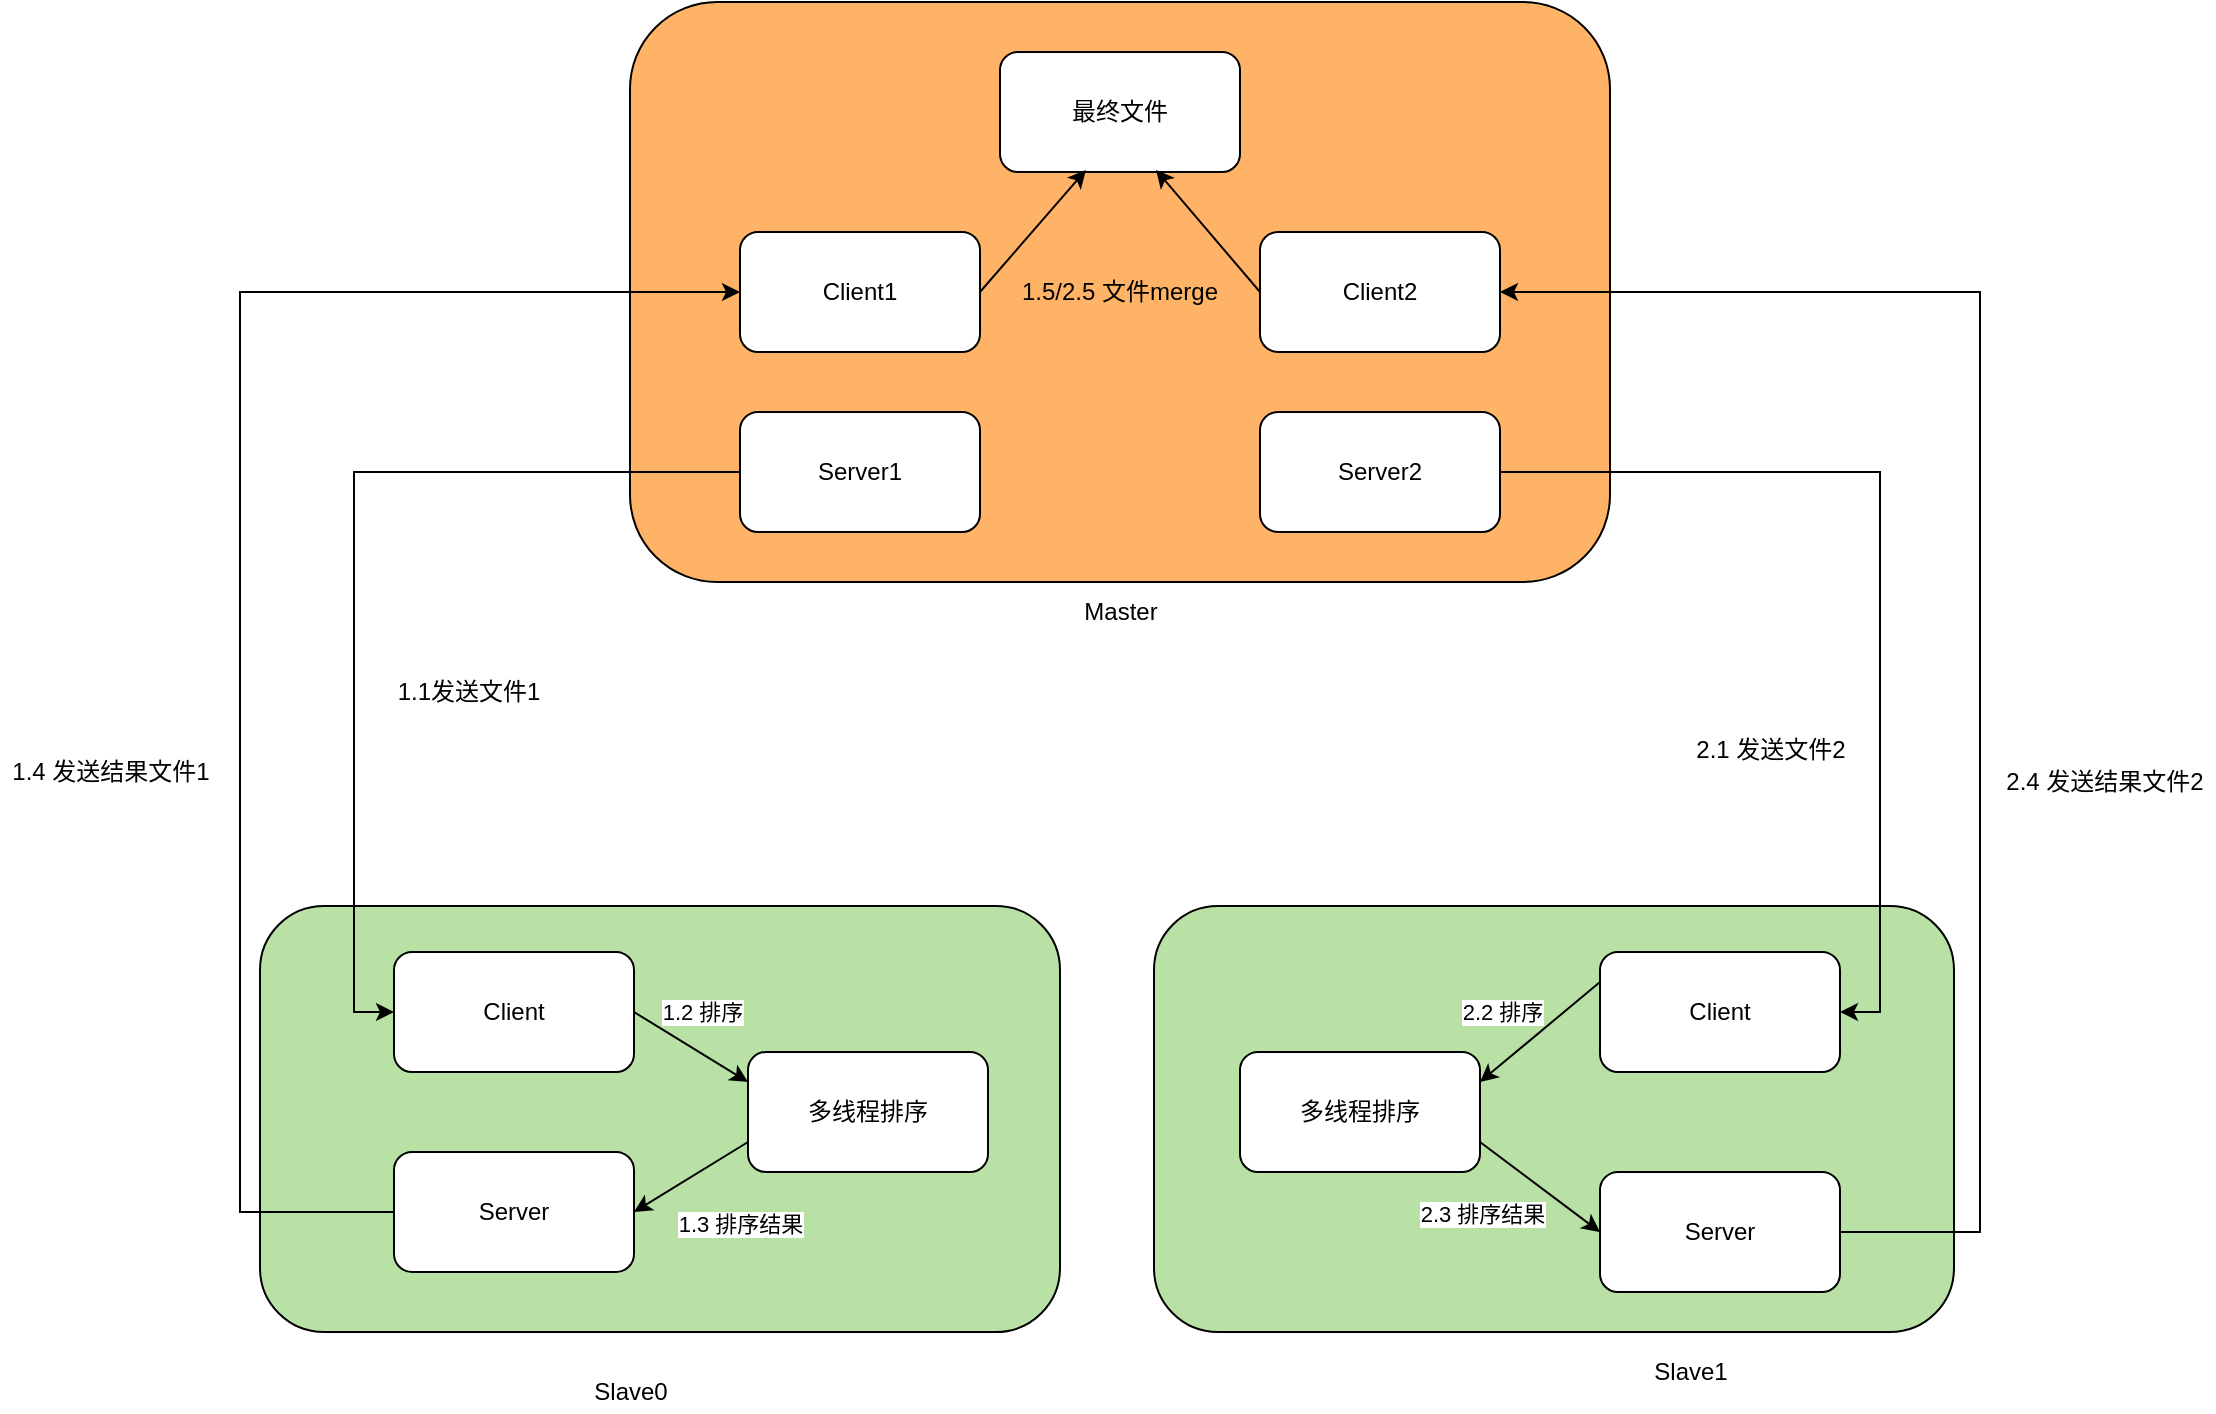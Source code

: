 <mxfile version="13.3.5" type="device"><diagram id="ws69jl7RBUMV4npU3pFZ" name="Page-1"><mxGraphModel dx="1933" dy="822" grid="1" gridSize="10" guides="1" tooltips="1" connect="1" arrows="1" fold="1" page="1" pageScale="1" pageWidth="827" pageHeight="1169" math="0" shadow="0"><root><mxCell id="0"/><mxCell id="1" parent="0"/><mxCell id="bpf2vzx3Kxmqa84VOOEK-2" value="1.5/2.5 文件merge" style="rounded=1;whiteSpace=wrap;html=1;fillColor=#FFB366;" parent="1" vertex="1"><mxGeometry x="295" y="45" width="490" height="290" as="geometry"/></mxCell><mxCell id="bpf2vzx3Kxmqa84VOOEK-3" value="Master" style="text;html=1;align=center;verticalAlign=middle;resizable=0;points=[];autosize=1;" parent="1" vertex="1"><mxGeometry x="515" y="340" width="50" height="20" as="geometry"/></mxCell><mxCell id="bpf2vzx3Kxmqa84VOOEK-4" value="Server1" style="rounded=1;whiteSpace=wrap;html=1;" parent="1" vertex="1"><mxGeometry x="350" y="250" width="120" height="60" as="geometry"/></mxCell><mxCell id="bpf2vzx3Kxmqa84VOOEK-5" value="Client1" style="rounded=1;whiteSpace=wrap;html=1;" parent="1" vertex="1"><mxGeometry x="350" y="160" width="120" height="60" as="geometry"/></mxCell><mxCell id="bpf2vzx3Kxmqa84VOOEK-6" value="Server2" style="rounded=1;whiteSpace=wrap;html=1;" parent="1" vertex="1"><mxGeometry x="610" y="250" width="120" height="60" as="geometry"/></mxCell><mxCell id="bpf2vzx3Kxmqa84VOOEK-7" value="Client2" style="rounded=1;whiteSpace=wrap;html=1;" parent="1" vertex="1"><mxGeometry x="610" y="160" width="120" height="60" as="geometry"/></mxCell><mxCell id="bpf2vzx3Kxmqa84VOOEK-8" value="" style="rounded=1;whiteSpace=wrap;html=1;fillColor=#B9E0A5;" parent="1" vertex="1"><mxGeometry x="110" y="497" width="400" height="213" as="geometry"/></mxCell><mxCell id="bpf2vzx3Kxmqa84VOOEK-10" value="Client" style="rounded=1;whiteSpace=wrap;html=1;" parent="1" vertex="1"><mxGeometry x="177" y="520" width="120" height="60" as="geometry"/></mxCell><mxCell id="bpf2vzx3Kxmqa84VOOEK-31" style="edgeStyle=orthogonalEdgeStyle;rounded=0;orthogonalLoop=1;jettySize=auto;html=1;exitX=0;exitY=0.5;exitDx=0;exitDy=0;entryX=0;entryY=0.5;entryDx=0;entryDy=0;" parent="1" source="bpf2vzx3Kxmqa84VOOEK-11" target="bpf2vzx3Kxmqa84VOOEK-5" edge="1"><mxGeometry relative="1" as="geometry"><Array as="points"><mxPoint x="100" y="650"/><mxPoint x="100" y="190"/></Array></mxGeometry></mxCell><mxCell id="bpf2vzx3Kxmqa84VOOEK-11" value="Server" style="rounded=1;whiteSpace=wrap;html=1;" parent="1" vertex="1"><mxGeometry x="177" y="620" width="120" height="60" as="geometry"/></mxCell><mxCell id="bpf2vzx3Kxmqa84VOOEK-12" value="多线程排序" style="rounded=1;whiteSpace=wrap;html=1;" parent="1" vertex="1"><mxGeometry x="354" y="570" width="120" height="60" as="geometry"/></mxCell><mxCell id="bpf2vzx3Kxmqa84VOOEK-13" value="" style="rounded=1;whiteSpace=wrap;html=1;fillColor=#B9E0A5;" parent="1" vertex="1"><mxGeometry x="557" y="497" width="400" height="213" as="geometry"/></mxCell><mxCell id="bpf2vzx3Kxmqa84VOOEK-14" value="Client" style="rounded=1;whiteSpace=wrap;html=1;" parent="1" vertex="1"><mxGeometry x="780" y="520" width="120" height="60" as="geometry"/></mxCell><mxCell id="bpf2vzx3Kxmqa84VOOEK-40" style="edgeStyle=orthogonalEdgeStyle;rounded=0;orthogonalLoop=1;jettySize=auto;html=1;exitX=1;exitY=0.5;exitDx=0;exitDy=0;entryX=1;entryY=0.5;entryDx=0;entryDy=0;" parent="1" source="bpf2vzx3Kxmqa84VOOEK-15" target="bpf2vzx3Kxmqa84VOOEK-7" edge="1"><mxGeometry relative="1" as="geometry"><Array as="points"><mxPoint x="970" y="660"/><mxPoint x="970" y="190"/></Array></mxGeometry></mxCell><mxCell id="bpf2vzx3Kxmqa84VOOEK-15" value="Server" style="rounded=1;whiteSpace=wrap;html=1;" parent="1" vertex="1"><mxGeometry x="780" y="630" width="120" height="60" as="geometry"/></mxCell><mxCell id="bpf2vzx3Kxmqa84VOOEK-16" value="多线程排序" style="rounded=1;whiteSpace=wrap;html=1;" parent="1" vertex="1"><mxGeometry x="600" y="570" width="120" height="60" as="geometry"/></mxCell><mxCell id="bpf2vzx3Kxmqa84VOOEK-17" value="Slave0" style="text;html=1;align=center;verticalAlign=middle;resizable=0;points=[];autosize=1;" parent="1" vertex="1"><mxGeometry x="270" y="730" width="50" height="20" as="geometry"/></mxCell><mxCell id="bpf2vzx3Kxmqa84VOOEK-18" value="Slave1" style="text;html=1;align=center;verticalAlign=middle;resizable=0;points=[];autosize=1;" parent="1" vertex="1"><mxGeometry x="800" y="720" width="50" height="20" as="geometry"/></mxCell><mxCell id="bpf2vzx3Kxmqa84VOOEK-21" style="edgeStyle=orthogonalEdgeStyle;rounded=0;orthogonalLoop=1;jettySize=auto;html=1;entryX=0;entryY=0.5;entryDx=0;entryDy=0;exitX=0;exitY=0.5;exitDx=0;exitDy=0;fillColor=#FFB366;" parent="1" source="bpf2vzx3Kxmqa84VOOEK-4" target="bpf2vzx3Kxmqa84VOOEK-10" edge="1"><mxGeometry relative="1" as="geometry"><mxPoint x="280" y="280" as="sourcePoint"/></mxGeometry></mxCell><mxCell id="bpf2vzx3Kxmqa84VOOEK-22" value="1.1发送文件1" style="text;html=1;align=center;verticalAlign=middle;resizable=0;points=[];autosize=1;" parent="1" vertex="1"><mxGeometry x="169" y="380" width="90" height="20" as="geometry"/></mxCell><mxCell id="bpf2vzx3Kxmqa84VOOEK-24" value="" style="endArrow=classic;html=1;exitX=1;exitY=0.5;exitDx=0;exitDy=0;entryX=0;entryY=0.25;entryDx=0;entryDy=0;" parent="1" source="bpf2vzx3Kxmqa84VOOEK-10" target="bpf2vzx3Kxmqa84VOOEK-12" edge="1"><mxGeometry width="50" height="50" relative="1" as="geometry"><mxPoint x="450" y="520" as="sourcePoint"/><mxPoint x="500" y="470" as="targetPoint"/></mxGeometry></mxCell><mxCell id="bpf2vzx3Kxmqa84VOOEK-28" value="1.2 排序" style="edgeLabel;html=1;align=center;verticalAlign=middle;resizable=0;points=[];" parent="bpf2vzx3Kxmqa84VOOEK-24" vertex="1" connectable="0"><mxGeometry x="0.012" relative="1" as="geometry"><mxPoint x="4.35" y="-17.79" as="offset"/></mxGeometry></mxCell><mxCell id="bpf2vzx3Kxmqa84VOOEK-29" value="" style="endArrow=classic;html=1;exitX=0;exitY=0.75;exitDx=0;exitDy=0;entryX=1;entryY=0.5;entryDx=0;entryDy=0;" parent="1" source="bpf2vzx3Kxmqa84VOOEK-12" target="bpf2vzx3Kxmqa84VOOEK-11" edge="1"><mxGeometry width="50" height="50" relative="1" as="geometry"><mxPoint x="450" y="520" as="sourcePoint"/><mxPoint x="500" y="470" as="targetPoint"/></mxGeometry></mxCell><mxCell id="bpf2vzx3Kxmqa84VOOEK-30" value="1.3 排序结果" style="edgeLabel;html=1;align=center;verticalAlign=middle;resizable=0;points=[];" parent="bpf2vzx3Kxmqa84VOOEK-29" vertex="1" connectable="0"><mxGeometry x="-0.109" y="-3" relative="1" as="geometry"><mxPoint x="22.98" y="27.53" as="offset"/></mxGeometry></mxCell><mxCell id="bpf2vzx3Kxmqa84VOOEK-32" value="1.4 发送结果文件1" style="text;html=1;align=center;verticalAlign=middle;resizable=0;points=[];autosize=1;" parent="1" vertex="1"><mxGeometry x="-20" y="420" width="110" height="20" as="geometry"/></mxCell><mxCell id="bpf2vzx3Kxmqa84VOOEK-34" value="2.1 发送文件2" style="text;html=1;align=center;verticalAlign=middle;resizable=0;points=[];autosize=1;" parent="1" vertex="1"><mxGeometry x="820" y="409" width="90" height="20" as="geometry"/></mxCell><mxCell id="bpf2vzx3Kxmqa84VOOEK-33" style="edgeStyle=orthogonalEdgeStyle;rounded=0;orthogonalLoop=1;jettySize=auto;html=1;exitX=1;exitY=0.5;exitDx=0;exitDy=0;entryX=1;entryY=0.5;entryDx=0;entryDy=0;" parent="1" source="bpf2vzx3Kxmqa84VOOEK-6" target="bpf2vzx3Kxmqa84VOOEK-14" edge="1"><mxGeometry relative="1" as="geometry"/></mxCell><mxCell id="bpf2vzx3Kxmqa84VOOEK-36" value="" style="endArrow=classic;html=1;exitX=0;exitY=0.25;exitDx=0;exitDy=0;entryX=1;entryY=0.25;entryDx=0;entryDy=0;" parent="1" source="bpf2vzx3Kxmqa84VOOEK-14" target="bpf2vzx3Kxmqa84VOOEK-16" edge="1"><mxGeometry width="50" height="50" relative="1" as="geometry"><mxPoint x="390" y="520" as="sourcePoint"/><mxPoint x="440" y="470" as="targetPoint"/></mxGeometry></mxCell><mxCell id="bpf2vzx3Kxmqa84VOOEK-37" value="2.2 排序" style="edgeLabel;html=1;align=center;verticalAlign=middle;resizable=0;points=[];" parent="bpf2vzx3Kxmqa84VOOEK-36" vertex="1" connectable="0"><mxGeometry x="-0.213" y="-2" relative="1" as="geometry"><mxPoint x="-24.9" y="-3.31" as="offset"/></mxGeometry></mxCell><mxCell id="bpf2vzx3Kxmqa84VOOEK-38" value="" style="endArrow=classic;html=1;exitX=1;exitY=0.75;exitDx=0;exitDy=0;entryX=0;entryY=0.5;entryDx=0;entryDy=0;" parent="1" source="bpf2vzx3Kxmqa84VOOEK-16" target="bpf2vzx3Kxmqa84VOOEK-15" edge="1"><mxGeometry width="50" height="50" relative="1" as="geometry"><mxPoint x="390" y="520" as="sourcePoint"/><mxPoint x="440" y="470" as="targetPoint"/></mxGeometry></mxCell><mxCell id="bpf2vzx3Kxmqa84VOOEK-39" value="2.3 排序结果" style="edgeLabel;html=1;align=center;verticalAlign=middle;resizable=0;points=[];" parent="bpf2vzx3Kxmqa84VOOEK-38" vertex="1" connectable="0"><mxGeometry x="-0.163" relative="1" as="geometry"><mxPoint x="-24.8" y="16.4" as="offset"/></mxGeometry></mxCell><mxCell id="bpf2vzx3Kxmqa84VOOEK-41" value="2.4 发送结果文件2" style="text;html=1;align=center;verticalAlign=middle;resizable=0;points=[];autosize=1;" parent="1" vertex="1"><mxGeometry x="977" y="425" width="110" height="20" as="geometry"/></mxCell><mxCell id="bpf2vzx3Kxmqa84VOOEK-42" value="最终文件" style="rounded=1;whiteSpace=wrap;html=1;" parent="1" vertex="1"><mxGeometry x="480" y="70" width="120" height="60" as="geometry"/></mxCell><mxCell id="bpf2vzx3Kxmqa84VOOEK-44" value="" style="endArrow=classic;html=1;exitX=1;exitY=0.5;exitDx=0;exitDy=0;entryX=0.358;entryY=0.983;entryDx=0;entryDy=0;entryPerimeter=0;" parent="1" source="bpf2vzx3Kxmqa84VOOEK-5" target="bpf2vzx3Kxmqa84VOOEK-42" edge="1"><mxGeometry width="50" height="50" relative="1" as="geometry"><mxPoint x="590" y="170" as="sourcePoint"/><mxPoint x="640" y="120" as="targetPoint"/></mxGeometry></mxCell><mxCell id="bpf2vzx3Kxmqa84VOOEK-45" value="" style="endArrow=classic;html=1;exitX=0;exitY=0.5;exitDx=0;exitDy=0;entryX=0.65;entryY=0.983;entryDx=0;entryDy=0;entryPerimeter=0;" parent="1" source="bpf2vzx3Kxmqa84VOOEK-7" target="bpf2vzx3Kxmqa84VOOEK-42" edge="1"><mxGeometry width="50" height="50" relative="1" as="geometry"><mxPoint x="590" y="170" as="sourcePoint"/><mxPoint x="640" y="120" as="targetPoint"/></mxGeometry></mxCell></root></mxGraphModel></diagram></mxfile>